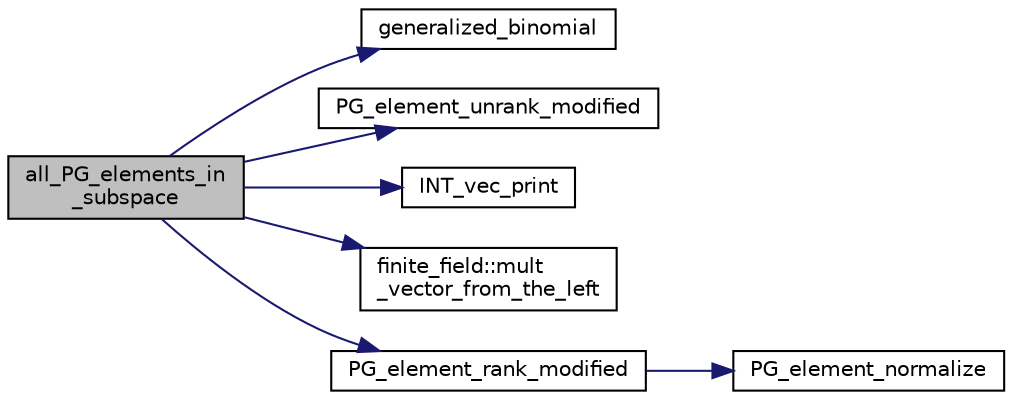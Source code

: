 digraph "all_PG_elements_in_subspace"
{
  edge [fontname="Helvetica",fontsize="10",labelfontname="Helvetica",labelfontsize="10"];
  node [fontname="Helvetica",fontsize="10",shape=record];
  rankdir="LR";
  Node2377 [label="all_PG_elements_in\l_subspace",height=0.2,width=0.4,color="black", fillcolor="grey75", style="filled", fontcolor="black"];
  Node2377 -> Node2378 [color="midnightblue",fontsize="10",style="solid",fontname="Helvetica"];
  Node2378 [label="generalized_binomial",height=0.2,width=0.4,color="black", fillcolor="white", style="filled",URL="$d2/d7c/combinatorics_8_c.html#a24762dc22e45175d18ec1ec1d2556ae8"];
  Node2377 -> Node2379 [color="midnightblue",fontsize="10",style="solid",fontname="Helvetica"];
  Node2379 [label="PG_element_unrank_modified",height=0.2,width=0.4,color="black", fillcolor="white", style="filled",URL="$df/de4/projective_8_c.html#a83ae9b605d496f6a90345303f6efae64"];
  Node2377 -> Node2380 [color="midnightblue",fontsize="10",style="solid",fontname="Helvetica"];
  Node2380 [label="INT_vec_print",height=0.2,width=0.4,color="black", fillcolor="white", style="filled",URL="$df/dbf/sajeeb_8_c.html#a79a5901af0b47dd0d694109543c027fe"];
  Node2377 -> Node2381 [color="midnightblue",fontsize="10",style="solid",fontname="Helvetica"];
  Node2381 [label="finite_field::mult\l_vector_from_the_left",height=0.2,width=0.4,color="black", fillcolor="white", style="filled",URL="$df/d5a/classfinite__field.html#aad2078020fd058c71649f0a25a4c77cc"];
  Node2377 -> Node2382 [color="midnightblue",fontsize="10",style="solid",fontname="Helvetica"];
  Node2382 [label="PG_element_rank_modified",height=0.2,width=0.4,color="black", fillcolor="white", style="filled",URL="$df/de4/projective_8_c.html#a9cd1a8bf5b88a038e33862f6c2c3dd36"];
  Node2382 -> Node2383 [color="midnightblue",fontsize="10",style="solid",fontname="Helvetica"];
  Node2383 [label="PG_element_normalize",height=0.2,width=0.4,color="black", fillcolor="white", style="filled",URL="$df/de4/projective_8_c.html#a5a4c3c1158bad6bab0d786c616bd0996"];
}
